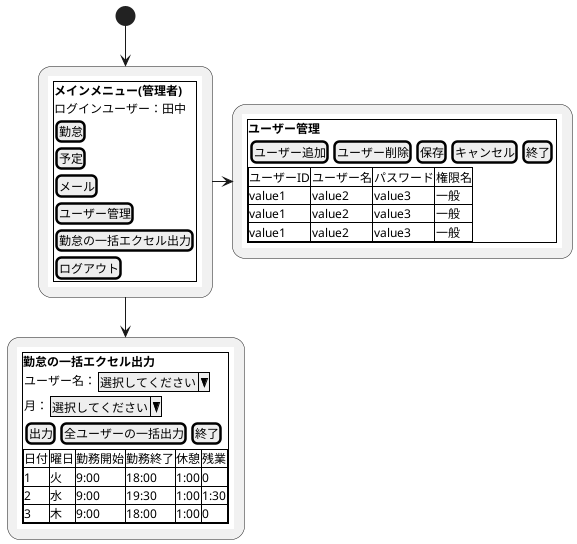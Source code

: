 @startsalt
@startuml
(*) --> "
{{
salt
{+
<b>メインメニュー(管理者)
ログインユーザー：田中
[勤怠]
[予定]
[メール]
[ユーザー管理]
[勤怠の一括エクセル出力]
[ログアウト]
}
}}
" as subMenu
subMenu -right-> "
{{
salt
{+
<b>ユーザー管理
{[ユーザー追加] | [ユーザー削除] | [保存] | [キャンセル] | [終了]}
{#
ユーザーID | ユーザー名 | パスワード | 権限名
value1 | value2 | value3 | 一般
value1 | value2 | value3 | 一般
value1 | value2 | value3 | 一般
}
}
}}
" as subMenu2
subMenu -down-> "
{{
salt
{+
<b>勤怠の一括エクセル出力
{ユーザー名： | ^選択してください^}
{月： | ^選択してください^}
{[出力] | [全ユーザーの一括出力] | [終了]}
{#
日付 | 曜日 | 勤務開始 | 勤務終了 | 休憩 | 残業
1 | 火 | 9:00 | 18:00 | 1:00 | 0
2 | 水 | 9:00 | 19:30 | 1:00 | 1:30
3 | 木 | 9:00 | 18:00 | 1:00 | 0
}
}
}}
"
@enduml
@endsalt